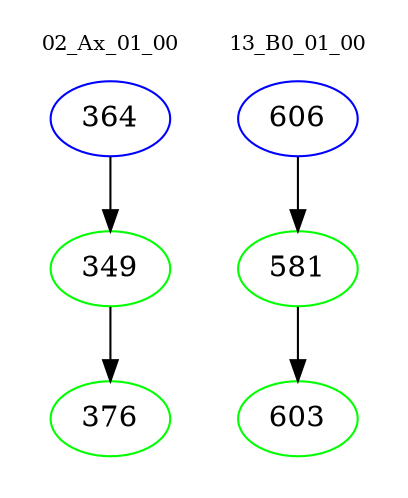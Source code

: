 digraph{
subgraph cluster_0 {
color = white
label = "02_Ax_01_00";
fontsize=10;
T0_364 [label="364", color="blue"]
T0_364 -> T0_349 [color="black"]
T0_349 [label="349", color="green"]
T0_349 -> T0_376 [color="black"]
T0_376 [label="376", color="green"]
}
subgraph cluster_1 {
color = white
label = "13_B0_01_00";
fontsize=10;
T1_606 [label="606", color="blue"]
T1_606 -> T1_581 [color="black"]
T1_581 [label="581", color="green"]
T1_581 -> T1_603 [color="black"]
T1_603 [label="603", color="green"]
}
}
